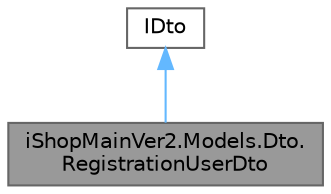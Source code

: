 digraph "iShopMainVer2.Models.Dto.RegistrationUserDto"
{
 // LATEX_PDF_SIZE
  bgcolor="transparent";
  edge [fontname=Helvetica,fontsize=10,labelfontname=Helvetica,labelfontsize=10];
  node [fontname=Helvetica,fontsize=10,shape=box,height=0.2,width=0.4];
  Node1 [id="Node000001",label="iShopMainVer2.Models.Dto.\lRegistrationUserDto",height=0.2,width=0.4,color="gray40", fillcolor="grey60", style="filled", fontcolor="black",tooltip=" "];
  Node2 -> Node1 [id="edge1_Node000001_Node000002",dir="back",color="steelblue1",style="solid",tooltip=" "];
  Node2 [id="Node000002",label="IDto",height=0.2,width=0.4,color="gray40", fillcolor="white", style="filled",URL="$interfacei_shop_main_ver2_1_1_models_1_1_dto_1_1_i_dto.html",tooltip=" "];
}
